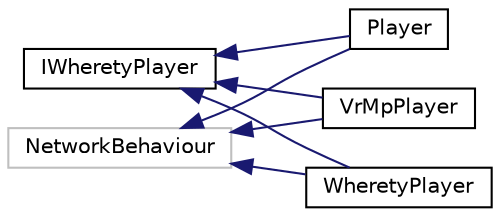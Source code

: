 digraph "Graphical Class Hierarchy"
{
 // LATEX_PDF_SIZE
  edge [fontname="Helvetica",fontsize="10",labelfontname="Helvetica",labelfontsize="10"];
  node [fontname="Helvetica",fontsize="10",shape=record];
  rankdir="LR";
  Node91 [label="IWheretyPlayer",height=0.2,width=0.4,color="black", fillcolor="white", style="filled",URL="$interface_i_wherety_player.html",tooltip=" "];
  Node91 -> Node0 [dir="back",color="midnightblue",fontsize="10",style="solid",fontname="Helvetica"];
  Node0 [label="Player",height=0.2,width=0.4,color="black", fillcolor="white", style="filled",URL="$class_player.html",tooltip=" "];
  Node91 -> Node23 [dir="back",color="midnightblue",fontsize="10",style="solid",fontname="Helvetica"];
  Node23 [label="VrMpPlayer",height=0.2,width=0.4,color="black", fillcolor="white", style="filled",URL="$class_vr_mp_player.html",tooltip=" "];
  Node91 -> Node24 [dir="back",color="midnightblue",fontsize="10",style="solid",fontname="Helvetica"];
  Node24 [label="WheretyPlayer",height=0.2,width=0.4,color="black", fillcolor="white", style="filled",URL="$class_wherety_player.html",tooltip=" "];
  Node21 [label="NetworkBehaviour",height=0.2,width=0.4,color="grey75", fillcolor="white", style="filled",tooltip=" "];
  Node21 -> Node0 [dir="back",color="midnightblue",fontsize="10",style="solid",fontname="Helvetica"];
  Node21 -> Node23 [dir="back",color="midnightblue",fontsize="10",style="solid",fontname="Helvetica"];
  Node21 -> Node24 [dir="back",color="midnightblue",fontsize="10",style="solid",fontname="Helvetica"];
}
